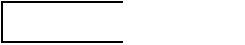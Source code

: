 <mxfile version="26.0.11">
  <diagram name="第 1 页" id="D0PfmcyOCRA9JiAwxKCm">
    <mxGraphModel dx="815" dy="431" grid="1" gridSize="10" guides="1" tooltips="1" connect="1" arrows="1" fold="1" page="1" pageScale="1" pageWidth="827" pageHeight="1169" math="0" shadow="0">
      <root>
        <mxCell id="0" />
        <mxCell id="1" parent="0" />
        <mxCell id="h8NUrK3ATLSKjU6YulBP-6" value="" style="group" vertex="1" connectable="0" parent="1">
          <mxGeometry x="160" y="130" width="120" height="20" as="geometry" />
        </mxCell>
        <mxCell id="h8NUrK3ATLSKjU6YulBP-2" value="" style="shape=partialRectangle;whiteSpace=wrap;html=1;top=0;bottom=0;fillColor=none;rotation=-90;" vertex="1" parent="h8NUrK3ATLSKjU6YulBP-6">
          <mxGeometry x="20" y="-20" width="20" height="60" as="geometry" />
        </mxCell>
        <mxCell id="h8NUrK3ATLSKjU6YulBP-5" value="" style="shape=partialRectangle;whiteSpace=wrap;html=1;right=0;top=0;bottom=0;fillColor=none;routingCenterX=-0.5;" vertex="1" parent="h8NUrK3ATLSKjU6YulBP-6">
          <mxGeometry width="120" height="20" as="geometry" />
        </mxCell>
      </root>
    </mxGraphModel>
  </diagram>
</mxfile>
